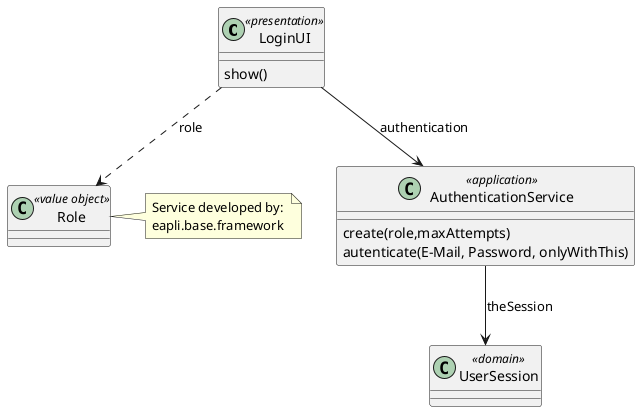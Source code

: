 @startuml
class LoginUI <<presentation>>
class AuthenticationService <<application>>
class UserSession <<domain>>
class Role <<value object>>

AuthenticationService : create(role,maxAttempts)
LoginUI --> AuthenticationService : authentication
note right: Service developed by: \neapli.base.framework
AuthenticationService : autenticate(E-Mail, Password, onlyWithThis)
LoginUI ..> Role : role
AuthenticationService --> UserSession : theSession

LoginUI : show()
@enduml